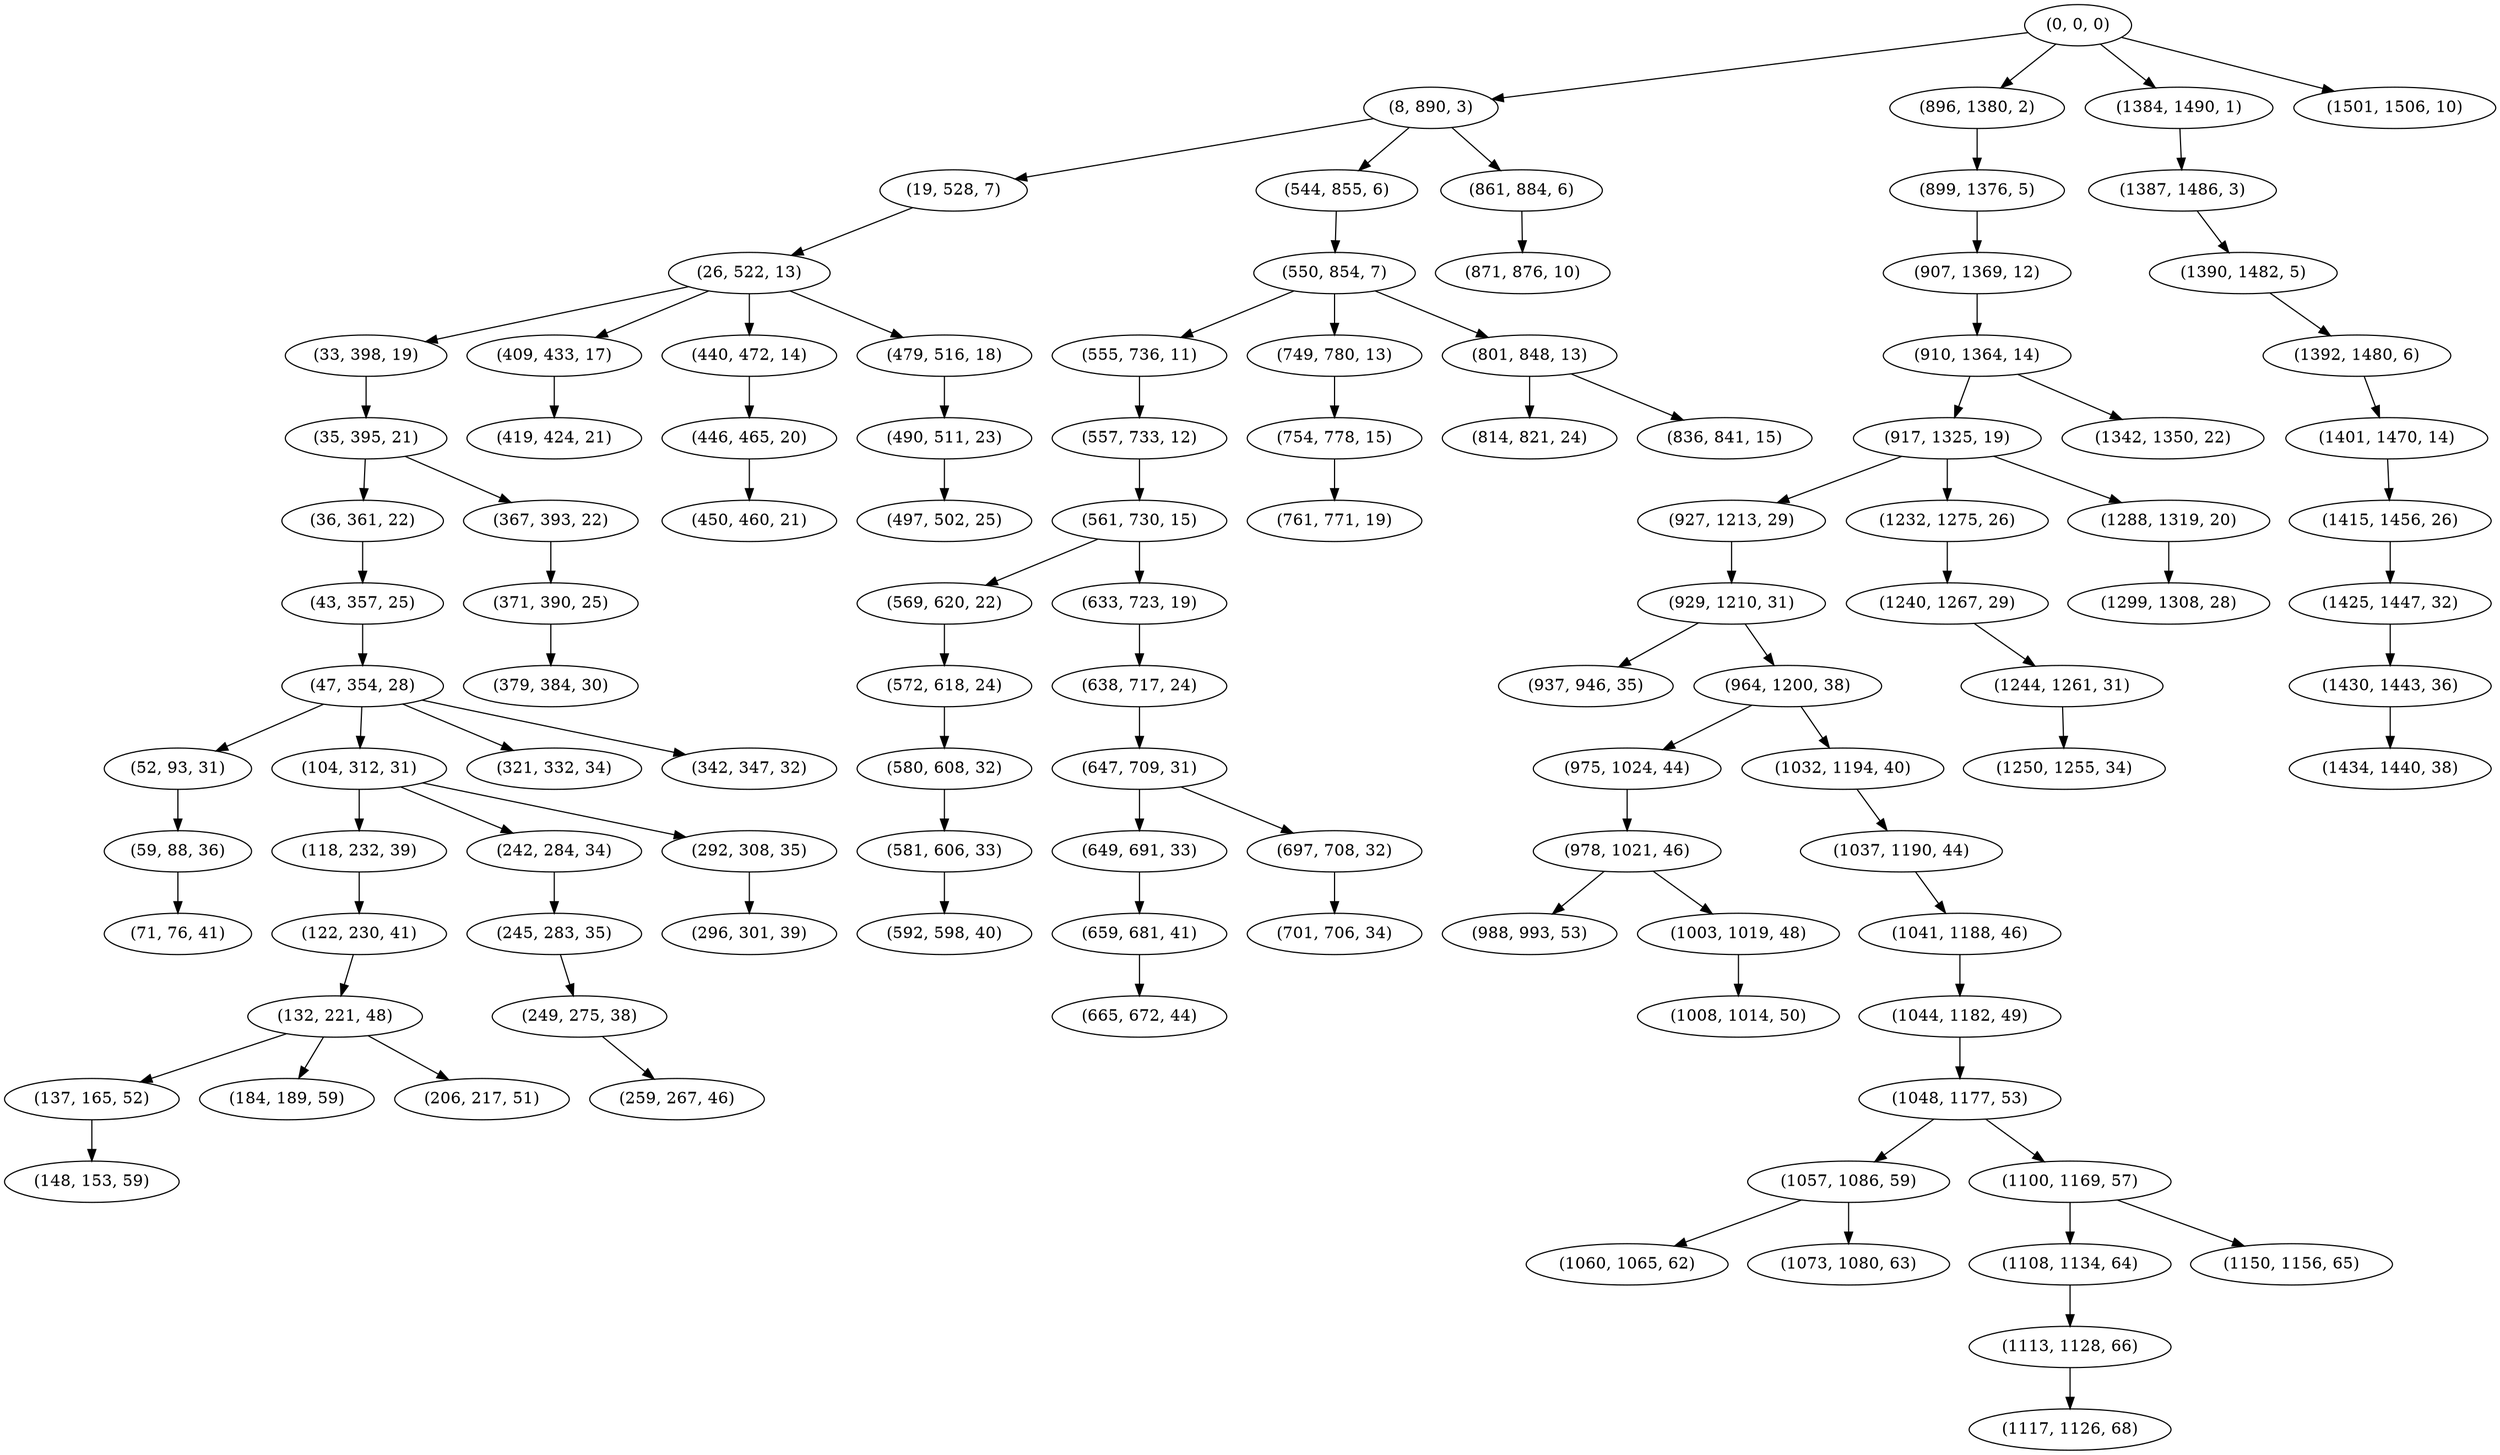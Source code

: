 digraph tree {
    "(0, 0, 0)";
    "(8, 890, 3)";
    "(19, 528, 7)";
    "(26, 522, 13)";
    "(33, 398, 19)";
    "(35, 395, 21)";
    "(36, 361, 22)";
    "(43, 357, 25)";
    "(47, 354, 28)";
    "(52, 93, 31)";
    "(59, 88, 36)";
    "(71, 76, 41)";
    "(104, 312, 31)";
    "(118, 232, 39)";
    "(122, 230, 41)";
    "(132, 221, 48)";
    "(137, 165, 52)";
    "(148, 153, 59)";
    "(184, 189, 59)";
    "(206, 217, 51)";
    "(242, 284, 34)";
    "(245, 283, 35)";
    "(249, 275, 38)";
    "(259, 267, 46)";
    "(292, 308, 35)";
    "(296, 301, 39)";
    "(321, 332, 34)";
    "(342, 347, 32)";
    "(367, 393, 22)";
    "(371, 390, 25)";
    "(379, 384, 30)";
    "(409, 433, 17)";
    "(419, 424, 21)";
    "(440, 472, 14)";
    "(446, 465, 20)";
    "(450, 460, 21)";
    "(479, 516, 18)";
    "(490, 511, 23)";
    "(497, 502, 25)";
    "(544, 855, 6)";
    "(550, 854, 7)";
    "(555, 736, 11)";
    "(557, 733, 12)";
    "(561, 730, 15)";
    "(569, 620, 22)";
    "(572, 618, 24)";
    "(580, 608, 32)";
    "(581, 606, 33)";
    "(592, 598, 40)";
    "(633, 723, 19)";
    "(638, 717, 24)";
    "(647, 709, 31)";
    "(649, 691, 33)";
    "(659, 681, 41)";
    "(665, 672, 44)";
    "(697, 708, 32)";
    "(701, 706, 34)";
    "(749, 780, 13)";
    "(754, 778, 15)";
    "(761, 771, 19)";
    "(801, 848, 13)";
    "(814, 821, 24)";
    "(836, 841, 15)";
    "(861, 884, 6)";
    "(871, 876, 10)";
    "(896, 1380, 2)";
    "(899, 1376, 5)";
    "(907, 1369, 12)";
    "(910, 1364, 14)";
    "(917, 1325, 19)";
    "(927, 1213, 29)";
    "(929, 1210, 31)";
    "(937, 946, 35)";
    "(964, 1200, 38)";
    "(975, 1024, 44)";
    "(978, 1021, 46)";
    "(988, 993, 53)";
    "(1003, 1019, 48)";
    "(1008, 1014, 50)";
    "(1032, 1194, 40)";
    "(1037, 1190, 44)";
    "(1041, 1188, 46)";
    "(1044, 1182, 49)";
    "(1048, 1177, 53)";
    "(1057, 1086, 59)";
    "(1060, 1065, 62)";
    "(1073, 1080, 63)";
    "(1100, 1169, 57)";
    "(1108, 1134, 64)";
    "(1113, 1128, 66)";
    "(1117, 1126, 68)";
    "(1150, 1156, 65)";
    "(1232, 1275, 26)";
    "(1240, 1267, 29)";
    "(1244, 1261, 31)";
    "(1250, 1255, 34)";
    "(1288, 1319, 20)";
    "(1299, 1308, 28)";
    "(1342, 1350, 22)";
    "(1384, 1490, 1)";
    "(1387, 1486, 3)";
    "(1390, 1482, 5)";
    "(1392, 1480, 6)";
    "(1401, 1470, 14)";
    "(1415, 1456, 26)";
    "(1425, 1447, 32)";
    "(1430, 1443, 36)";
    "(1434, 1440, 38)";
    "(1501, 1506, 10)";
    "(0, 0, 0)" -> "(8, 890, 3)";
    "(0, 0, 0)" -> "(896, 1380, 2)";
    "(0, 0, 0)" -> "(1384, 1490, 1)";
    "(0, 0, 0)" -> "(1501, 1506, 10)";
    "(8, 890, 3)" -> "(19, 528, 7)";
    "(8, 890, 3)" -> "(544, 855, 6)";
    "(8, 890, 3)" -> "(861, 884, 6)";
    "(19, 528, 7)" -> "(26, 522, 13)";
    "(26, 522, 13)" -> "(33, 398, 19)";
    "(26, 522, 13)" -> "(409, 433, 17)";
    "(26, 522, 13)" -> "(440, 472, 14)";
    "(26, 522, 13)" -> "(479, 516, 18)";
    "(33, 398, 19)" -> "(35, 395, 21)";
    "(35, 395, 21)" -> "(36, 361, 22)";
    "(35, 395, 21)" -> "(367, 393, 22)";
    "(36, 361, 22)" -> "(43, 357, 25)";
    "(43, 357, 25)" -> "(47, 354, 28)";
    "(47, 354, 28)" -> "(52, 93, 31)";
    "(47, 354, 28)" -> "(104, 312, 31)";
    "(47, 354, 28)" -> "(321, 332, 34)";
    "(47, 354, 28)" -> "(342, 347, 32)";
    "(52, 93, 31)" -> "(59, 88, 36)";
    "(59, 88, 36)" -> "(71, 76, 41)";
    "(104, 312, 31)" -> "(118, 232, 39)";
    "(104, 312, 31)" -> "(242, 284, 34)";
    "(104, 312, 31)" -> "(292, 308, 35)";
    "(118, 232, 39)" -> "(122, 230, 41)";
    "(122, 230, 41)" -> "(132, 221, 48)";
    "(132, 221, 48)" -> "(137, 165, 52)";
    "(132, 221, 48)" -> "(184, 189, 59)";
    "(132, 221, 48)" -> "(206, 217, 51)";
    "(137, 165, 52)" -> "(148, 153, 59)";
    "(242, 284, 34)" -> "(245, 283, 35)";
    "(245, 283, 35)" -> "(249, 275, 38)";
    "(249, 275, 38)" -> "(259, 267, 46)";
    "(292, 308, 35)" -> "(296, 301, 39)";
    "(367, 393, 22)" -> "(371, 390, 25)";
    "(371, 390, 25)" -> "(379, 384, 30)";
    "(409, 433, 17)" -> "(419, 424, 21)";
    "(440, 472, 14)" -> "(446, 465, 20)";
    "(446, 465, 20)" -> "(450, 460, 21)";
    "(479, 516, 18)" -> "(490, 511, 23)";
    "(490, 511, 23)" -> "(497, 502, 25)";
    "(544, 855, 6)" -> "(550, 854, 7)";
    "(550, 854, 7)" -> "(555, 736, 11)";
    "(550, 854, 7)" -> "(749, 780, 13)";
    "(550, 854, 7)" -> "(801, 848, 13)";
    "(555, 736, 11)" -> "(557, 733, 12)";
    "(557, 733, 12)" -> "(561, 730, 15)";
    "(561, 730, 15)" -> "(569, 620, 22)";
    "(561, 730, 15)" -> "(633, 723, 19)";
    "(569, 620, 22)" -> "(572, 618, 24)";
    "(572, 618, 24)" -> "(580, 608, 32)";
    "(580, 608, 32)" -> "(581, 606, 33)";
    "(581, 606, 33)" -> "(592, 598, 40)";
    "(633, 723, 19)" -> "(638, 717, 24)";
    "(638, 717, 24)" -> "(647, 709, 31)";
    "(647, 709, 31)" -> "(649, 691, 33)";
    "(647, 709, 31)" -> "(697, 708, 32)";
    "(649, 691, 33)" -> "(659, 681, 41)";
    "(659, 681, 41)" -> "(665, 672, 44)";
    "(697, 708, 32)" -> "(701, 706, 34)";
    "(749, 780, 13)" -> "(754, 778, 15)";
    "(754, 778, 15)" -> "(761, 771, 19)";
    "(801, 848, 13)" -> "(814, 821, 24)";
    "(801, 848, 13)" -> "(836, 841, 15)";
    "(861, 884, 6)" -> "(871, 876, 10)";
    "(896, 1380, 2)" -> "(899, 1376, 5)";
    "(899, 1376, 5)" -> "(907, 1369, 12)";
    "(907, 1369, 12)" -> "(910, 1364, 14)";
    "(910, 1364, 14)" -> "(917, 1325, 19)";
    "(910, 1364, 14)" -> "(1342, 1350, 22)";
    "(917, 1325, 19)" -> "(927, 1213, 29)";
    "(917, 1325, 19)" -> "(1232, 1275, 26)";
    "(917, 1325, 19)" -> "(1288, 1319, 20)";
    "(927, 1213, 29)" -> "(929, 1210, 31)";
    "(929, 1210, 31)" -> "(937, 946, 35)";
    "(929, 1210, 31)" -> "(964, 1200, 38)";
    "(964, 1200, 38)" -> "(975, 1024, 44)";
    "(964, 1200, 38)" -> "(1032, 1194, 40)";
    "(975, 1024, 44)" -> "(978, 1021, 46)";
    "(978, 1021, 46)" -> "(988, 993, 53)";
    "(978, 1021, 46)" -> "(1003, 1019, 48)";
    "(1003, 1019, 48)" -> "(1008, 1014, 50)";
    "(1032, 1194, 40)" -> "(1037, 1190, 44)";
    "(1037, 1190, 44)" -> "(1041, 1188, 46)";
    "(1041, 1188, 46)" -> "(1044, 1182, 49)";
    "(1044, 1182, 49)" -> "(1048, 1177, 53)";
    "(1048, 1177, 53)" -> "(1057, 1086, 59)";
    "(1048, 1177, 53)" -> "(1100, 1169, 57)";
    "(1057, 1086, 59)" -> "(1060, 1065, 62)";
    "(1057, 1086, 59)" -> "(1073, 1080, 63)";
    "(1100, 1169, 57)" -> "(1108, 1134, 64)";
    "(1100, 1169, 57)" -> "(1150, 1156, 65)";
    "(1108, 1134, 64)" -> "(1113, 1128, 66)";
    "(1113, 1128, 66)" -> "(1117, 1126, 68)";
    "(1232, 1275, 26)" -> "(1240, 1267, 29)";
    "(1240, 1267, 29)" -> "(1244, 1261, 31)";
    "(1244, 1261, 31)" -> "(1250, 1255, 34)";
    "(1288, 1319, 20)" -> "(1299, 1308, 28)";
    "(1384, 1490, 1)" -> "(1387, 1486, 3)";
    "(1387, 1486, 3)" -> "(1390, 1482, 5)";
    "(1390, 1482, 5)" -> "(1392, 1480, 6)";
    "(1392, 1480, 6)" -> "(1401, 1470, 14)";
    "(1401, 1470, 14)" -> "(1415, 1456, 26)";
    "(1415, 1456, 26)" -> "(1425, 1447, 32)";
    "(1425, 1447, 32)" -> "(1430, 1443, 36)";
    "(1430, 1443, 36)" -> "(1434, 1440, 38)";
}
